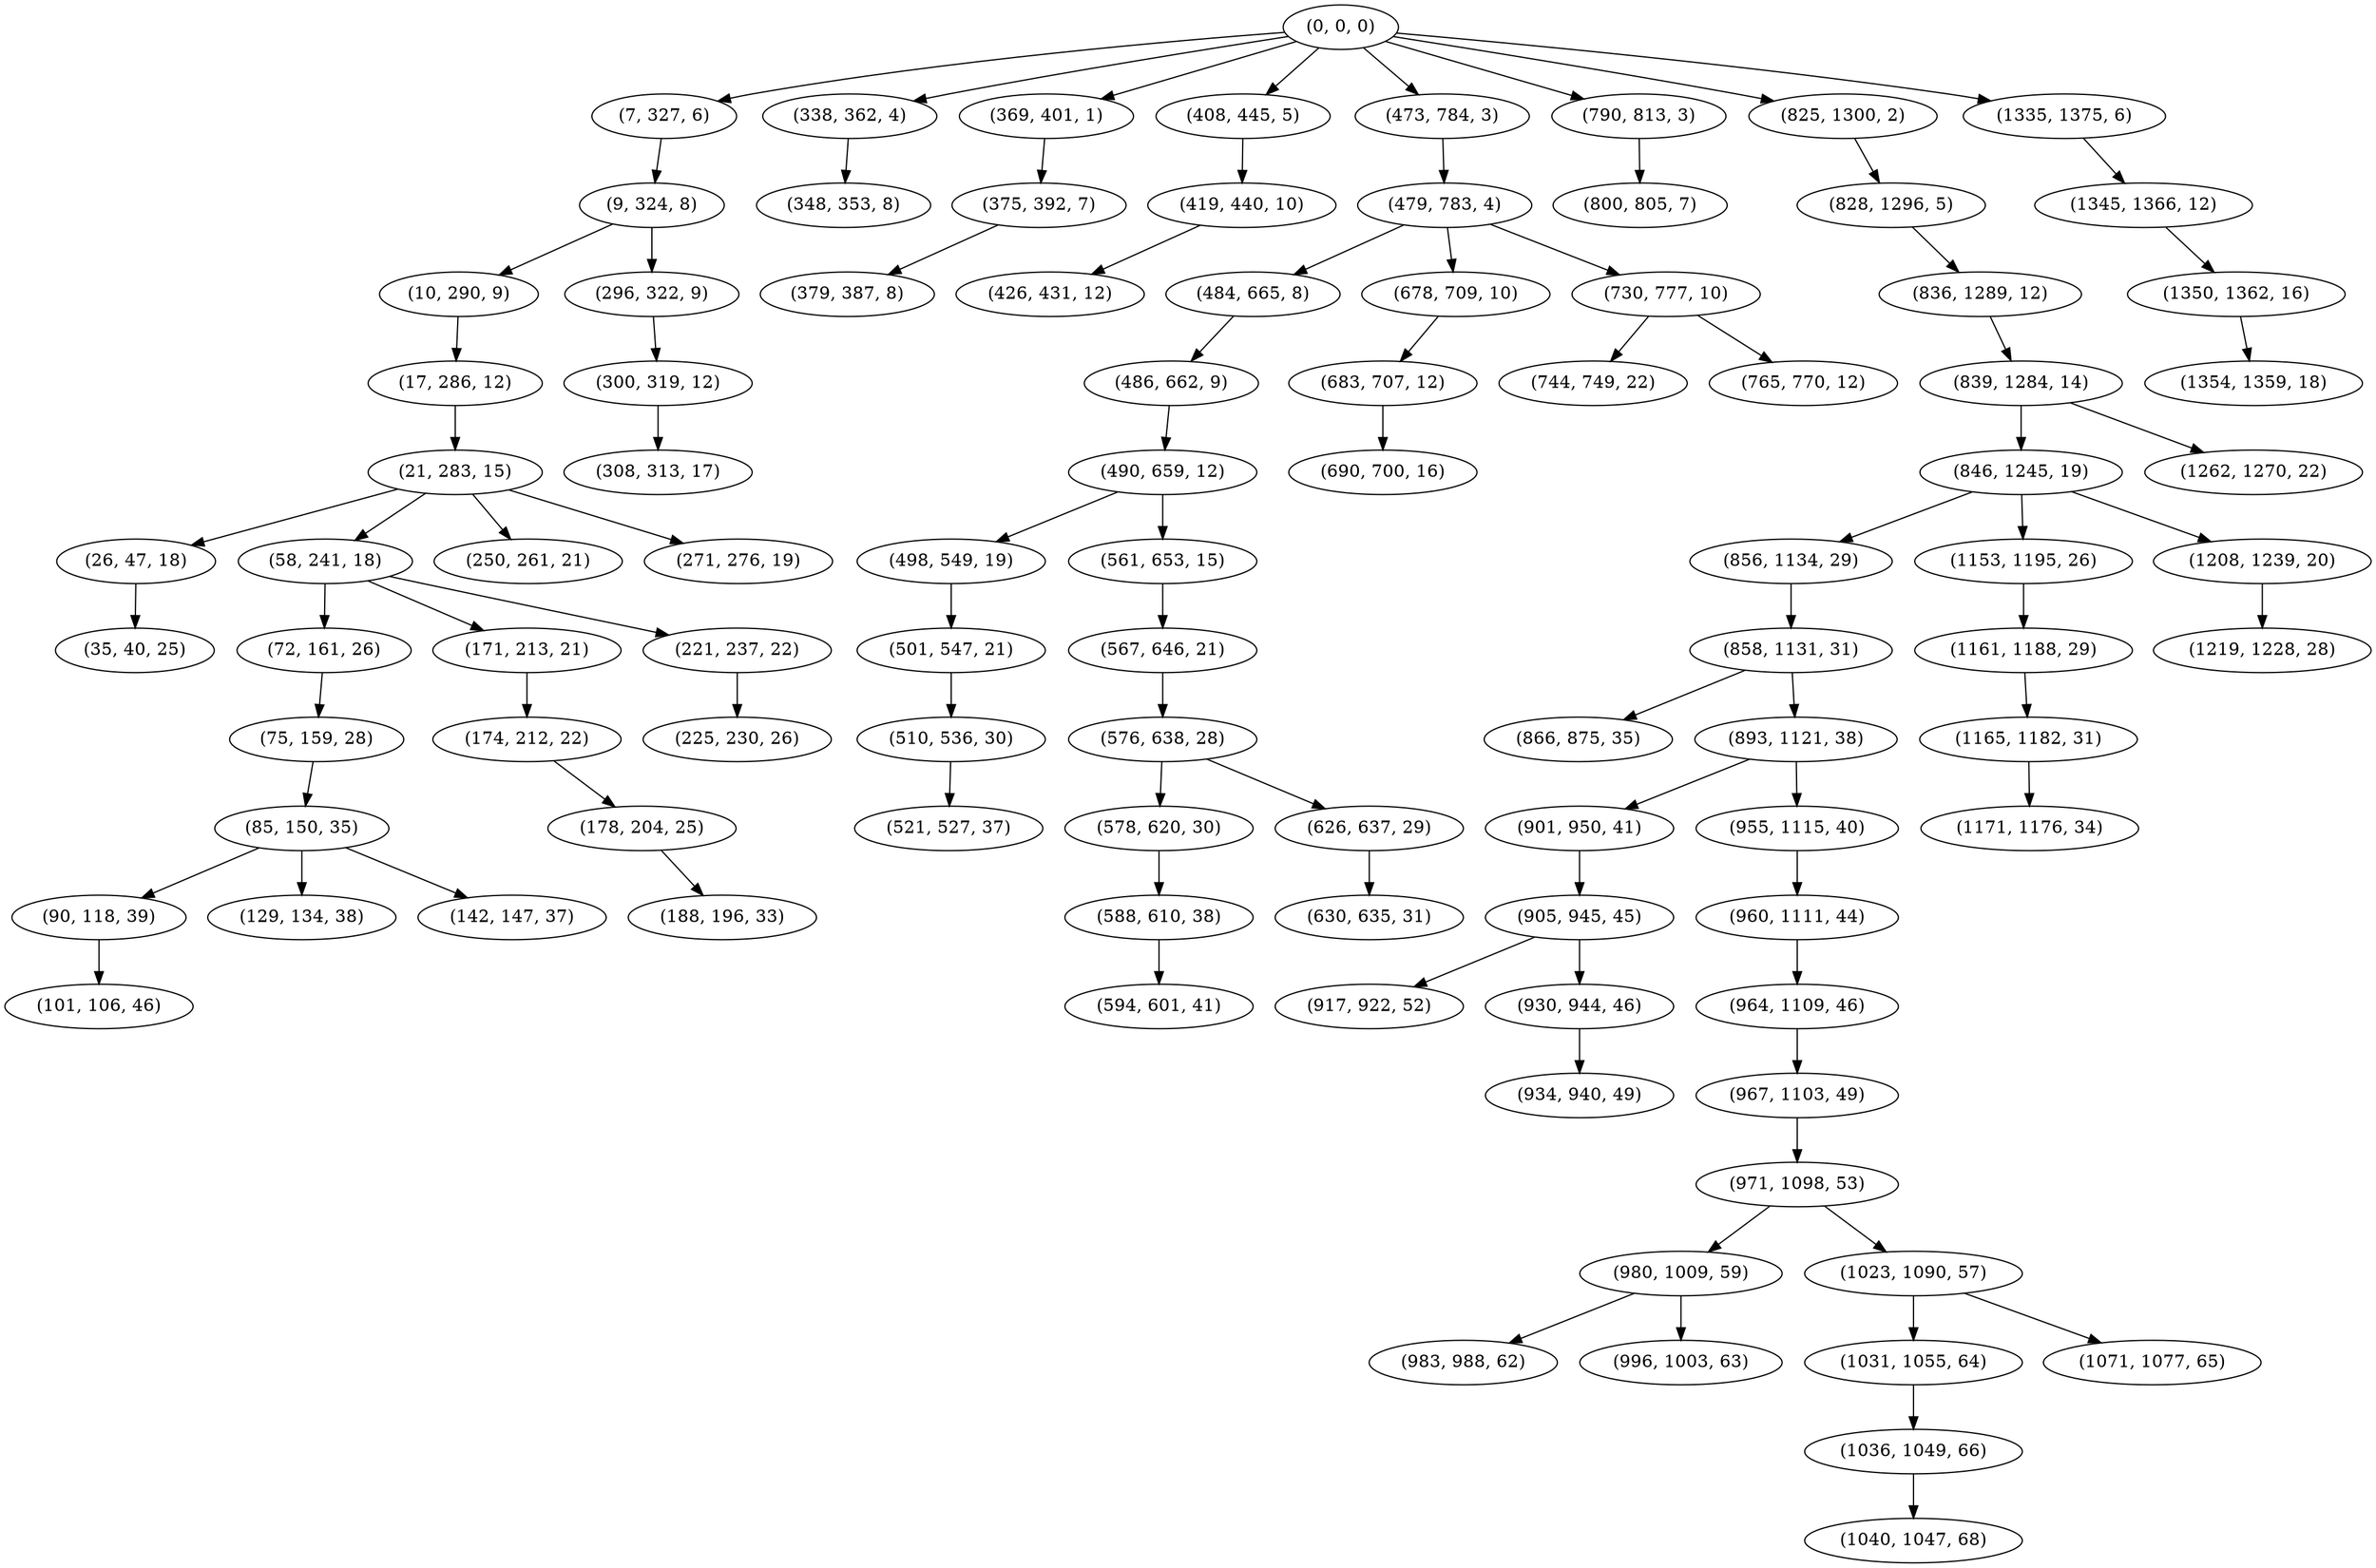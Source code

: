 digraph tree {
    "(0, 0, 0)";
    "(7, 327, 6)";
    "(9, 324, 8)";
    "(10, 290, 9)";
    "(17, 286, 12)";
    "(21, 283, 15)";
    "(26, 47, 18)";
    "(35, 40, 25)";
    "(58, 241, 18)";
    "(72, 161, 26)";
    "(75, 159, 28)";
    "(85, 150, 35)";
    "(90, 118, 39)";
    "(101, 106, 46)";
    "(129, 134, 38)";
    "(142, 147, 37)";
    "(171, 213, 21)";
    "(174, 212, 22)";
    "(178, 204, 25)";
    "(188, 196, 33)";
    "(221, 237, 22)";
    "(225, 230, 26)";
    "(250, 261, 21)";
    "(271, 276, 19)";
    "(296, 322, 9)";
    "(300, 319, 12)";
    "(308, 313, 17)";
    "(338, 362, 4)";
    "(348, 353, 8)";
    "(369, 401, 1)";
    "(375, 392, 7)";
    "(379, 387, 8)";
    "(408, 445, 5)";
    "(419, 440, 10)";
    "(426, 431, 12)";
    "(473, 784, 3)";
    "(479, 783, 4)";
    "(484, 665, 8)";
    "(486, 662, 9)";
    "(490, 659, 12)";
    "(498, 549, 19)";
    "(501, 547, 21)";
    "(510, 536, 30)";
    "(521, 527, 37)";
    "(561, 653, 15)";
    "(567, 646, 21)";
    "(576, 638, 28)";
    "(578, 620, 30)";
    "(588, 610, 38)";
    "(594, 601, 41)";
    "(626, 637, 29)";
    "(630, 635, 31)";
    "(678, 709, 10)";
    "(683, 707, 12)";
    "(690, 700, 16)";
    "(730, 777, 10)";
    "(744, 749, 22)";
    "(765, 770, 12)";
    "(790, 813, 3)";
    "(800, 805, 7)";
    "(825, 1300, 2)";
    "(828, 1296, 5)";
    "(836, 1289, 12)";
    "(839, 1284, 14)";
    "(846, 1245, 19)";
    "(856, 1134, 29)";
    "(858, 1131, 31)";
    "(866, 875, 35)";
    "(893, 1121, 38)";
    "(901, 950, 41)";
    "(905, 945, 45)";
    "(917, 922, 52)";
    "(930, 944, 46)";
    "(934, 940, 49)";
    "(955, 1115, 40)";
    "(960, 1111, 44)";
    "(964, 1109, 46)";
    "(967, 1103, 49)";
    "(971, 1098, 53)";
    "(980, 1009, 59)";
    "(983, 988, 62)";
    "(996, 1003, 63)";
    "(1023, 1090, 57)";
    "(1031, 1055, 64)";
    "(1036, 1049, 66)";
    "(1040, 1047, 68)";
    "(1071, 1077, 65)";
    "(1153, 1195, 26)";
    "(1161, 1188, 29)";
    "(1165, 1182, 31)";
    "(1171, 1176, 34)";
    "(1208, 1239, 20)";
    "(1219, 1228, 28)";
    "(1262, 1270, 22)";
    "(1335, 1375, 6)";
    "(1345, 1366, 12)";
    "(1350, 1362, 16)";
    "(1354, 1359, 18)";
    "(0, 0, 0)" -> "(7, 327, 6)";
    "(0, 0, 0)" -> "(338, 362, 4)";
    "(0, 0, 0)" -> "(369, 401, 1)";
    "(0, 0, 0)" -> "(408, 445, 5)";
    "(0, 0, 0)" -> "(473, 784, 3)";
    "(0, 0, 0)" -> "(790, 813, 3)";
    "(0, 0, 0)" -> "(825, 1300, 2)";
    "(0, 0, 0)" -> "(1335, 1375, 6)";
    "(7, 327, 6)" -> "(9, 324, 8)";
    "(9, 324, 8)" -> "(10, 290, 9)";
    "(9, 324, 8)" -> "(296, 322, 9)";
    "(10, 290, 9)" -> "(17, 286, 12)";
    "(17, 286, 12)" -> "(21, 283, 15)";
    "(21, 283, 15)" -> "(26, 47, 18)";
    "(21, 283, 15)" -> "(58, 241, 18)";
    "(21, 283, 15)" -> "(250, 261, 21)";
    "(21, 283, 15)" -> "(271, 276, 19)";
    "(26, 47, 18)" -> "(35, 40, 25)";
    "(58, 241, 18)" -> "(72, 161, 26)";
    "(58, 241, 18)" -> "(171, 213, 21)";
    "(58, 241, 18)" -> "(221, 237, 22)";
    "(72, 161, 26)" -> "(75, 159, 28)";
    "(75, 159, 28)" -> "(85, 150, 35)";
    "(85, 150, 35)" -> "(90, 118, 39)";
    "(85, 150, 35)" -> "(129, 134, 38)";
    "(85, 150, 35)" -> "(142, 147, 37)";
    "(90, 118, 39)" -> "(101, 106, 46)";
    "(171, 213, 21)" -> "(174, 212, 22)";
    "(174, 212, 22)" -> "(178, 204, 25)";
    "(178, 204, 25)" -> "(188, 196, 33)";
    "(221, 237, 22)" -> "(225, 230, 26)";
    "(296, 322, 9)" -> "(300, 319, 12)";
    "(300, 319, 12)" -> "(308, 313, 17)";
    "(338, 362, 4)" -> "(348, 353, 8)";
    "(369, 401, 1)" -> "(375, 392, 7)";
    "(375, 392, 7)" -> "(379, 387, 8)";
    "(408, 445, 5)" -> "(419, 440, 10)";
    "(419, 440, 10)" -> "(426, 431, 12)";
    "(473, 784, 3)" -> "(479, 783, 4)";
    "(479, 783, 4)" -> "(484, 665, 8)";
    "(479, 783, 4)" -> "(678, 709, 10)";
    "(479, 783, 4)" -> "(730, 777, 10)";
    "(484, 665, 8)" -> "(486, 662, 9)";
    "(486, 662, 9)" -> "(490, 659, 12)";
    "(490, 659, 12)" -> "(498, 549, 19)";
    "(490, 659, 12)" -> "(561, 653, 15)";
    "(498, 549, 19)" -> "(501, 547, 21)";
    "(501, 547, 21)" -> "(510, 536, 30)";
    "(510, 536, 30)" -> "(521, 527, 37)";
    "(561, 653, 15)" -> "(567, 646, 21)";
    "(567, 646, 21)" -> "(576, 638, 28)";
    "(576, 638, 28)" -> "(578, 620, 30)";
    "(576, 638, 28)" -> "(626, 637, 29)";
    "(578, 620, 30)" -> "(588, 610, 38)";
    "(588, 610, 38)" -> "(594, 601, 41)";
    "(626, 637, 29)" -> "(630, 635, 31)";
    "(678, 709, 10)" -> "(683, 707, 12)";
    "(683, 707, 12)" -> "(690, 700, 16)";
    "(730, 777, 10)" -> "(744, 749, 22)";
    "(730, 777, 10)" -> "(765, 770, 12)";
    "(790, 813, 3)" -> "(800, 805, 7)";
    "(825, 1300, 2)" -> "(828, 1296, 5)";
    "(828, 1296, 5)" -> "(836, 1289, 12)";
    "(836, 1289, 12)" -> "(839, 1284, 14)";
    "(839, 1284, 14)" -> "(846, 1245, 19)";
    "(839, 1284, 14)" -> "(1262, 1270, 22)";
    "(846, 1245, 19)" -> "(856, 1134, 29)";
    "(846, 1245, 19)" -> "(1153, 1195, 26)";
    "(846, 1245, 19)" -> "(1208, 1239, 20)";
    "(856, 1134, 29)" -> "(858, 1131, 31)";
    "(858, 1131, 31)" -> "(866, 875, 35)";
    "(858, 1131, 31)" -> "(893, 1121, 38)";
    "(893, 1121, 38)" -> "(901, 950, 41)";
    "(893, 1121, 38)" -> "(955, 1115, 40)";
    "(901, 950, 41)" -> "(905, 945, 45)";
    "(905, 945, 45)" -> "(917, 922, 52)";
    "(905, 945, 45)" -> "(930, 944, 46)";
    "(930, 944, 46)" -> "(934, 940, 49)";
    "(955, 1115, 40)" -> "(960, 1111, 44)";
    "(960, 1111, 44)" -> "(964, 1109, 46)";
    "(964, 1109, 46)" -> "(967, 1103, 49)";
    "(967, 1103, 49)" -> "(971, 1098, 53)";
    "(971, 1098, 53)" -> "(980, 1009, 59)";
    "(971, 1098, 53)" -> "(1023, 1090, 57)";
    "(980, 1009, 59)" -> "(983, 988, 62)";
    "(980, 1009, 59)" -> "(996, 1003, 63)";
    "(1023, 1090, 57)" -> "(1031, 1055, 64)";
    "(1023, 1090, 57)" -> "(1071, 1077, 65)";
    "(1031, 1055, 64)" -> "(1036, 1049, 66)";
    "(1036, 1049, 66)" -> "(1040, 1047, 68)";
    "(1153, 1195, 26)" -> "(1161, 1188, 29)";
    "(1161, 1188, 29)" -> "(1165, 1182, 31)";
    "(1165, 1182, 31)" -> "(1171, 1176, 34)";
    "(1208, 1239, 20)" -> "(1219, 1228, 28)";
    "(1335, 1375, 6)" -> "(1345, 1366, 12)";
    "(1345, 1366, 12)" -> "(1350, 1362, 16)";
    "(1350, 1362, 16)" -> "(1354, 1359, 18)";
}
